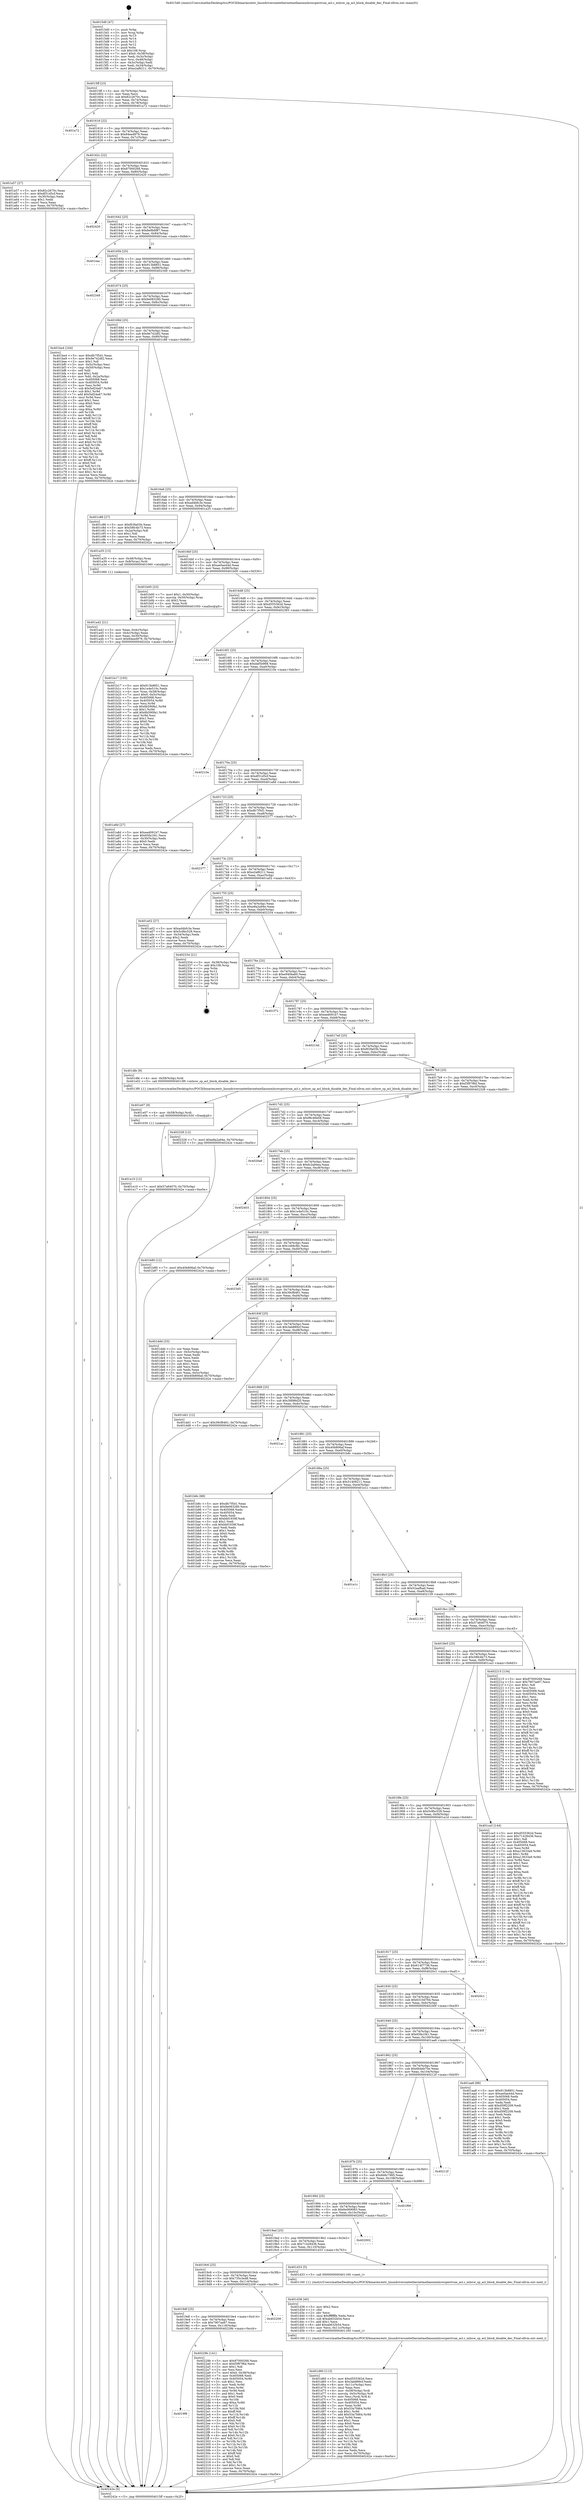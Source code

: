 digraph "0x4015d0" {
  label = "0x4015d0 (/mnt/c/Users/mathe/Desktop/tcc/POCII/binaries/extr_linuxdriversnetethernetmellanoxmlxswspectrum_acl.c_mlxsw_sp_acl_block_disable_dec_Final-ollvm.out::main(0))"
  labelloc = "t"
  node[shape=record]

  Entry [label="",width=0.3,height=0.3,shape=circle,fillcolor=black,style=filled]
  "0x4015ff" [label="{
     0x4015ff [23]\l
     | [instrs]\l
     &nbsp;&nbsp;0x4015ff \<+3\>: mov -0x70(%rbp),%eax\l
     &nbsp;&nbsp;0x401602 \<+2\>: mov %eax,%ecx\l
     &nbsp;&nbsp;0x401604 \<+6\>: sub $0x82c2670c,%ecx\l
     &nbsp;&nbsp;0x40160a \<+3\>: mov %eax,-0x74(%rbp)\l
     &nbsp;&nbsp;0x40160d \<+3\>: mov %ecx,-0x78(%rbp)\l
     &nbsp;&nbsp;0x401610 \<+6\>: je 0000000000401a72 \<main+0x4a2\>\l
  }"]
  "0x401a72" [label="{
     0x401a72\l
  }", style=dashed]
  "0x401616" [label="{
     0x401616 [22]\l
     | [instrs]\l
     &nbsp;&nbsp;0x401616 \<+5\>: jmp 000000000040161b \<main+0x4b\>\l
     &nbsp;&nbsp;0x40161b \<+3\>: mov -0x74(%rbp),%eax\l
     &nbsp;&nbsp;0x40161e \<+5\>: sub $0x84eed979,%eax\l
     &nbsp;&nbsp;0x401623 \<+3\>: mov %eax,-0x7c(%rbp)\l
     &nbsp;&nbsp;0x401626 \<+6\>: je 0000000000401a57 \<main+0x487\>\l
  }"]
  Exit [label="",width=0.3,height=0.3,shape=circle,fillcolor=black,style=filled,peripheries=2]
  "0x401a57" [label="{
     0x401a57 [27]\l
     | [instrs]\l
     &nbsp;&nbsp;0x401a57 \<+5\>: mov $0x82c2670c,%eax\l
     &nbsp;&nbsp;0x401a5c \<+5\>: mov $0xdf31d5cf,%ecx\l
     &nbsp;&nbsp;0x401a61 \<+3\>: mov -0x30(%rbp),%edx\l
     &nbsp;&nbsp;0x401a64 \<+3\>: cmp $0x1,%edx\l
     &nbsp;&nbsp;0x401a67 \<+3\>: cmovl %ecx,%eax\l
     &nbsp;&nbsp;0x401a6a \<+3\>: mov %eax,-0x70(%rbp)\l
     &nbsp;&nbsp;0x401a6d \<+5\>: jmp 000000000040242e \<main+0xe5e\>\l
  }"]
  "0x40162c" [label="{
     0x40162c [22]\l
     | [instrs]\l
     &nbsp;&nbsp;0x40162c \<+5\>: jmp 0000000000401631 \<main+0x61\>\l
     &nbsp;&nbsp;0x401631 \<+3\>: mov -0x74(%rbp),%eax\l
     &nbsp;&nbsp;0x401634 \<+5\>: sub $0x87000268,%eax\l
     &nbsp;&nbsp;0x401639 \<+3\>: mov %eax,-0x80(%rbp)\l
     &nbsp;&nbsp;0x40163c \<+6\>: je 0000000000402420 \<main+0xe50\>\l
  }"]
  "0x4019f8" [label="{
     0x4019f8\l
  }", style=dashed]
  "0x402420" [label="{
     0x402420\l
  }", style=dashed]
  "0x401642" [label="{
     0x401642 [25]\l
     | [instrs]\l
     &nbsp;&nbsp;0x401642 \<+5\>: jmp 0000000000401647 \<main+0x77\>\l
     &nbsp;&nbsp;0x401647 \<+3\>: mov -0x74(%rbp),%eax\l
     &nbsp;&nbsp;0x40164a \<+5\>: sub $0x8e9b6f87,%eax\l
     &nbsp;&nbsp;0x40164f \<+6\>: mov %eax,-0x84(%rbp)\l
     &nbsp;&nbsp;0x401655 \<+6\>: je 0000000000401eac \<main+0x8dc\>\l
  }"]
  "0x40229b" [label="{
     0x40229b [141]\l
     | [instrs]\l
     &nbsp;&nbsp;0x40229b \<+5\>: mov $0x87000268,%eax\l
     &nbsp;&nbsp;0x4022a0 \<+5\>: mov $0xf3f97f6d,%ecx\l
     &nbsp;&nbsp;0x4022a5 \<+2\>: mov $0x1,%dl\l
     &nbsp;&nbsp;0x4022a7 \<+2\>: xor %esi,%esi\l
     &nbsp;&nbsp;0x4022a9 \<+7\>: movl $0x0,-0x38(%rbp)\l
     &nbsp;&nbsp;0x4022b0 \<+7\>: mov 0x405068,%edi\l
     &nbsp;&nbsp;0x4022b7 \<+8\>: mov 0x405054,%r8d\l
     &nbsp;&nbsp;0x4022bf \<+3\>: sub $0x1,%esi\l
     &nbsp;&nbsp;0x4022c2 \<+3\>: mov %edi,%r9d\l
     &nbsp;&nbsp;0x4022c5 \<+3\>: add %esi,%r9d\l
     &nbsp;&nbsp;0x4022c8 \<+4\>: imul %r9d,%edi\l
     &nbsp;&nbsp;0x4022cc \<+3\>: and $0x1,%edi\l
     &nbsp;&nbsp;0x4022cf \<+3\>: cmp $0x0,%edi\l
     &nbsp;&nbsp;0x4022d2 \<+4\>: sete %r10b\l
     &nbsp;&nbsp;0x4022d6 \<+4\>: cmp $0xa,%r8d\l
     &nbsp;&nbsp;0x4022da \<+4\>: setl %r11b\l
     &nbsp;&nbsp;0x4022de \<+3\>: mov %r10b,%bl\l
     &nbsp;&nbsp;0x4022e1 \<+3\>: xor $0xff,%bl\l
     &nbsp;&nbsp;0x4022e4 \<+3\>: mov %r11b,%r14b\l
     &nbsp;&nbsp;0x4022e7 \<+4\>: xor $0xff,%r14b\l
     &nbsp;&nbsp;0x4022eb \<+3\>: xor $0x0,%dl\l
     &nbsp;&nbsp;0x4022ee \<+3\>: mov %bl,%r15b\l
     &nbsp;&nbsp;0x4022f1 \<+4\>: and $0x0,%r15b\l
     &nbsp;&nbsp;0x4022f5 \<+3\>: and %dl,%r10b\l
     &nbsp;&nbsp;0x4022f8 \<+3\>: mov %r14b,%r12b\l
     &nbsp;&nbsp;0x4022fb \<+4\>: and $0x0,%r12b\l
     &nbsp;&nbsp;0x4022ff \<+3\>: and %dl,%r11b\l
     &nbsp;&nbsp;0x402302 \<+3\>: or %r10b,%r15b\l
     &nbsp;&nbsp;0x402305 \<+3\>: or %r11b,%r12b\l
     &nbsp;&nbsp;0x402308 \<+3\>: xor %r12b,%r15b\l
     &nbsp;&nbsp;0x40230b \<+3\>: or %r14b,%bl\l
     &nbsp;&nbsp;0x40230e \<+3\>: xor $0xff,%bl\l
     &nbsp;&nbsp;0x402311 \<+3\>: or $0x0,%dl\l
     &nbsp;&nbsp;0x402314 \<+2\>: and %dl,%bl\l
     &nbsp;&nbsp;0x402316 \<+3\>: or %bl,%r15b\l
     &nbsp;&nbsp;0x402319 \<+4\>: test $0x1,%r15b\l
     &nbsp;&nbsp;0x40231d \<+3\>: cmovne %ecx,%eax\l
     &nbsp;&nbsp;0x402320 \<+3\>: mov %eax,-0x70(%rbp)\l
     &nbsp;&nbsp;0x402323 \<+5\>: jmp 000000000040242e \<main+0xe5e\>\l
  }"]
  "0x401eac" [label="{
     0x401eac\l
  }", style=dashed]
  "0x40165b" [label="{
     0x40165b [25]\l
     | [instrs]\l
     &nbsp;&nbsp;0x40165b \<+5\>: jmp 0000000000401660 \<main+0x90\>\l
     &nbsp;&nbsp;0x401660 \<+3\>: mov -0x74(%rbp),%eax\l
     &nbsp;&nbsp;0x401663 \<+5\>: sub $0x913b8851,%eax\l
     &nbsp;&nbsp;0x401668 \<+6\>: mov %eax,-0x88(%rbp)\l
     &nbsp;&nbsp;0x40166e \<+6\>: je 0000000000402349 \<main+0xd79\>\l
  }"]
  "0x4019df" [label="{
     0x4019df [25]\l
     | [instrs]\l
     &nbsp;&nbsp;0x4019df \<+5\>: jmp 00000000004019e4 \<main+0x414\>\l
     &nbsp;&nbsp;0x4019e4 \<+3\>: mov -0x74(%rbp),%eax\l
     &nbsp;&nbsp;0x4019e7 \<+5\>: sub $0x7907ae67,%eax\l
     &nbsp;&nbsp;0x4019ec \<+6\>: mov %eax,-0x118(%rbp)\l
     &nbsp;&nbsp;0x4019f2 \<+6\>: je 000000000040229b \<main+0xccb\>\l
  }"]
  "0x402349" [label="{
     0x402349\l
  }", style=dashed]
  "0x401674" [label="{
     0x401674 [25]\l
     | [instrs]\l
     &nbsp;&nbsp;0x401674 \<+5\>: jmp 0000000000401679 \<main+0xa9\>\l
     &nbsp;&nbsp;0x401679 \<+3\>: mov -0x74(%rbp),%eax\l
     &nbsp;&nbsp;0x40167c \<+5\>: sub $0x9e083280,%eax\l
     &nbsp;&nbsp;0x401681 \<+6\>: mov %eax,-0x8c(%rbp)\l
     &nbsp;&nbsp;0x401687 \<+6\>: je 0000000000401be4 \<main+0x614\>\l
  }"]
  "0x402209" [label="{
     0x402209\l
  }", style=dashed]
  "0x401be4" [label="{
     0x401be4 [164]\l
     | [instrs]\l
     &nbsp;&nbsp;0x401be4 \<+5\>: mov $0xdfc7f5d1,%eax\l
     &nbsp;&nbsp;0x401be9 \<+5\>: mov $0x9e742df2,%ecx\l
     &nbsp;&nbsp;0x401bee \<+2\>: mov $0x1,%dl\l
     &nbsp;&nbsp;0x401bf0 \<+3\>: mov -0x5c(%rbp),%esi\l
     &nbsp;&nbsp;0x401bf3 \<+3\>: cmp -0x50(%rbp),%esi\l
     &nbsp;&nbsp;0x401bf6 \<+4\>: setl %dil\l
     &nbsp;&nbsp;0x401bfa \<+4\>: and $0x1,%dil\l
     &nbsp;&nbsp;0x401bfe \<+4\>: mov %dil,-0x2a(%rbp)\l
     &nbsp;&nbsp;0x401c02 \<+7\>: mov 0x405068,%esi\l
     &nbsp;&nbsp;0x401c09 \<+8\>: mov 0x405054,%r8d\l
     &nbsp;&nbsp;0x401c11 \<+3\>: mov %esi,%r9d\l
     &nbsp;&nbsp;0x401c14 \<+7\>: sub $0x5ef24a67,%r9d\l
     &nbsp;&nbsp;0x401c1b \<+4\>: sub $0x1,%r9d\l
     &nbsp;&nbsp;0x401c1f \<+7\>: add $0x5ef24a67,%r9d\l
     &nbsp;&nbsp;0x401c26 \<+4\>: imul %r9d,%esi\l
     &nbsp;&nbsp;0x401c2a \<+3\>: and $0x1,%esi\l
     &nbsp;&nbsp;0x401c2d \<+3\>: cmp $0x0,%esi\l
     &nbsp;&nbsp;0x401c30 \<+4\>: sete %dil\l
     &nbsp;&nbsp;0x401c34 \<+4\>: cmp $0xa,%r8d\l
     &nbsp;&nbsp;0x401c38 \<+4\>: setl %r10b\l
     &nbsp;&nbsp;0x401c3c \<+3\>: mov %dil,%r11b\l
     &nbsp;&nbsp;0x401c3f \<+4\>: xor $0xff,%r11b\l
     &nbsp;&nbsp;0x401c43 \<+3\>: mov %r10b,%bl\l
     &nbsp;&nbsp;0x401c46 \<+3\>: xor $0xff,%bl\l
     &nbsp;&nbsp;0x401c49 \<+3\>: xor $0x0,%dl\l
     &nbsp;&nbsp;0x401c4c \<+3\>: mov %r11b,%r14b\l
     &nbsp;&nbsp;0x401c4f \<+4\>: and $0x0,%r14b\l
     &nbsp;&nbsp;0x401c53 \<+3\>: and %dl,%dil\l
     &nbsp;&nbsp;0x401c56 \<+3\>: mov %bl,%r15b\l
     &nbsp;&nbsp;0x401c59 \<+4\>: and $0x0,%r15b\l
     &nbsp;&nbsp;0x401c5d \<+3\>: and %dl,%r10b\l
     &nbsp;&nbsp;0x401c60 \<+3\>: or %dil,%r14b\l
     &nbsp;&nbsp;0x401c63 \<+3\>: or %r10b,%r15b\l
     &nbsp;&nbsp;0x401c66 \<+3\>: xor %r15b,%r14b\l
     &nbsp;&nbsp;0x401c69 \<+3\>: or %bl,%r11b\l
     &nbsp;&nbsp;0x401c6c \<+4\>: xor $0xff,%r11b\l
     &nbsp;&nbsp;0x401c70 \<+3\>: or $0x0,%dl\l
     &nbsp;&nbsp;0x401c73 \<+3\>: and %dl,%r11b\l
     &nbsp;&nbsp;0x401c76 \<+3\>: or %r11b,%r14b\l
     &nbsp;&nbsp;0x401c79 \<+4\>: test $0x1,%r14b\l
     &nbsp;&nbsp;0x401c7d \<+3\>: cmovne %ecx,%eax\l
     &nbsp;&nbsp;0x401c80 \<+3\>: mov %eax,-0x70(%rbp)\l
     &nbsp;&nbsp;0x401c83 \<+5\>: jmp 000000000040242e \<main+0xe5e\>\l
  }"]
  "0x40168d" [label="{
     0x40168d [25]\l
     | [instrs]\l
     &nbsp;&nbsp;0x40168d \<+5\>: jmp 0000000000401692 \<main+0xc2\>\l
     &nbsp;&nbsp;0x401692 \<+3\>: mov -0x74(%rbp),%eax\l
     &nbsp;&nbsp;0x401695 \<+5\>: sub $0x9e742df2,%eax\l
     &nbsp;&nbsp;0x40169a \<+6\>: mov %eax,-0x90(%rbp)\l
     &nbsp;&nbsp;0x4016a0 \<+6\>: je 0000000000401c88 \<main+0x6b8\>\l
  }"]
  "0x401e10" [label="{
     0x401e10 [12]\l
     | [instrs]\l
     &nbsp;&nbsp;0x401e10 \<+7\>: movl $0x57a64070,-0x70(%rbp)\l
     &nbsp;&nbsp;0x401e17 \<+5\>: jmp 000000000040242e \<main+0xe5e\>\l
  }"]
  "0x401c88" [label="{
     0x401c88 [27]\l
     | [instrs]\l
     &nbsp;&nbsp;0x401c88 \<+5\>: mov $0xf03fa03b,%eax\l
     &nbsp;&nbsp;0x401c8d \<+5\>: mov $0x58fc4b73,%ecx\l
     &nbsp;&nbsp;0x401c92 \<+3\>: mov -0x2a(%rbp),%dl\l
     &nbsp;&nbsp;0x401c95 \<+3\>: test $0x1,%dl\l
     &nbsp;&nbsp;0x401c98 \<+3\>: cmovne %ecx,%eax\l
     &nbsp;&nbsp;0x401c9b \<+3\>: mov %eax,-0x70(%rbp)\l
     &nbsp;&nbsp;0x401c9e \<+5\>: jmp 000000000040242e \<main+0xe5e\>\l
  }"]
  "0x4016a6" [label="{
     0x4016a6 [25]\l
     | [instrs]\l
     &nbsp;&nbsp;0x4016a6 \<+5\>: jmp 00000000004016ab \<main+0xdb\>\l
     &nbsp;&nbsp;0x4016ab \<+3\>: mov -0x74(%rbp),%eax\l
     &nbsp;&nbsp;0x4016ae \<+5\>: sub $0xad4bfc3e,%eax\l
     &nbsp;&nbsp;0x4016b3 \<+6\>: mov %eax,-0x94(%rbp)\l
     &nbsp;&nbsp;0x4016b9 \<+6\>: je 0000000000401a35 \<main+0x465\>\l
  }"]
  "0x401e07" [label="{
     0x401e07 [9]\l
     | [instrs]\l
     &nbsp;&nbsp;0x401e07 \<+4\>: mov -0x58(%rbp),%rdi\l
     &nbsp;&nbsp;0x401e0b \<+5\>: call 0000000000401030 \<free@plt\>\l
     | [calls]\l
     &nbsp;&nbsp;0x401030 \{1\} (unknown)\l
  }"]
  "0x401a35" [label="{
     0x401a35 [13]\l
     | [instrs]\l
     &nbsp;&nbsp;0x401a35 \<+4\>: mov -0x48(%rbp),%rax\l
     &nbsp;&nbsp;0x401a39 \<+4\>: mov 0x8(%rax),%rdi\l
     &nbsp;&nbsp;0x401a3d \<+5\>: call 0000000000401060 \<atoi@plt\>\l
     | [calls]\l
     &nbsp;&nbsp;0x401060 \{1\} (unknown)\l
  }"]
  "0x4016bf" [label="{
     0x4016bf [25]\l
     | [instrs]\l
     &nbsp;&nbsp;0x4016bf \<+5\>: jmp 00000000004016c4 \<main+0xf4\>\l
     &nbsp;&nbsp;0x4016c4 \<+3\>: mov -0x74(%rbp),%eax\l
     &nbsp;&nbsp;0x4016c7 \<+5\>: sub $0xae0ae44d,%eax\l
     &nbsp;&nbsp;0x4016cc \<+6\>: mov %eax,-0x98(%rbp)\l
     &nbsp;&nbsp;0x4016d2 \<+6\>: je 0000000000401b00 \<main+0x530\>\l
  }"]
  "0x401d60" [label="{
     0x401d60 [113]\l
     | [instrs]\l
     &nbsp;&nbsp;0x401d60 \<+5\>: mov $0xd555362d,%ecx\l
     &nbsp;&nbsp;0x401d65 \<+5\>: mov $0x3ab889cf,%edx\l
     &nbsp;&nbsp;0x401d6a \<+6\>: mov -0x11c(%rbp),%esi\l
     &nbsp;&nbsp;0x401d70 \<+3\>: imul %eax,%esi\l
     &nbsp;&nbsp;0x401d73 \<+4\>: mov -0x58(%rbp),%rdi\l
     &nbsp;&nbsp;0x401d77 \<+4\>: movslq -0x5c(%rbp),%r8\l
     &nbsp;&nbsp;0x401d7b \<+4\>: mov %esi,(%rdi,%r8,4)\l
     &nbsp;&nbsp;0x401d7f \<+7\>: mov 0x405068,%eax\l
     &nbsp;&nbsp;0x401d86 \<+7\>: mov 0x405054,%esi\l
     &nbsp;&nbsp;0x401d8d \<+3\>: mov %eax,%r9d\l
     &nbsp;&nbsp;0x401d90 \<+7\>: sub $0x53a7fd64,%r9d\l
     &nbsp;&nbsp;0x401d97 \<+4\>: sub $0x1,%r9d\l
     &nbsp;&nbsp;0x401d9b \<+7\>: add $0x53a7fd64,%r9d\l
     &nbsp;&nbsp;0x401da2 \<+4\>: imul %r9d,%eax\l
     &nbsp;&nbsp;0x401da6 \<+3\>: and $0x1,%eax\l
     &nbsp;&nbsp;0x401da9 \<+3\>: cmp $0x0,%eax\l
     &nbsp;&nbsp;0x401dac \<+4\>: sete %r10b\l
     &nbsp;&nbsp;0x401db0 \<+3\>: cmp $0xa,%esi\l
     &nbsp;&nbsp;0x401db3 \<+4\>: setl %r11b\l
     &nbsp;&nbsp;0x401db7 \<+3\>: mov %r10b,%bl\l
     &nbsp;&nbsp;0x401dba \<+3\>: and %r11b,%bl\l
     &nbsp;&nbsp;0x401dbd \<+3\>: xor %r11b,%r10b\l
     &nbsp;&nbsp;0x401dc0 \<+3\>: or %r10b,%bl\l
     &nbsp;&nbsp;0x401dc3 \<+3\>: test $0x1,%bl\l
     &nbsp;&nbsp;0x401dc6 \<+3\>: cmovne %edx,%ecx\l
     &nbsp;&nbsp;0x401dc9 \<+3\>: mov %ecx,-0x70(%rbp)\l
     &nbsp;&nbsp;0x401dcc \<+5\>: jmp 000000000040242e \<main+0xe5e\>\l
  }"]
  "0x401b00" [label="{
     0x401b00 [23]\l
     | [instrs]\l
     &nbsp;&nbsp;0x401b00 \<+7\>: movl $0x1,-0x50(%rbp)\l
     &nbsp;&nbsp;0x401b07 \<+4\>: movslq -0x50(%rbp),%rax\l
     &nbsp;&nbsp;0x401b0b \<+4\>: shl $0x2,%rax\l
     &nbsp;&nbsp;0x401b0f \<+3\>: mov %rax,%rdi\l
     &nbsp;&nbsp;0x401b12 \<+5\>: call 0000000000401050 \<malloc@plt\>\l
     | [calls]\l
     &nbsp;&nbsp;0x401050 \{1\} (unknown)\l
  }"]
  "0x4016d8" [label="{
     0x4016d8 [25]\l
     | [instrs]\l
     &nbsp;&nbsp;0x4016d8 \<+5\>: jmp 00000000004016dd \<main+0x10d\>\l
     &nbsp;&nbsp;0x4016dd \<+3\>: mov -0x74(%rbp),%eax\l
     &nbsp;&nbsp;0x4016e0 \<+5\>: sub $0xd555362d,%eax\l
     &nbsp;&nbsp;0x4016e5 \<+6\>: mov %eax,-0x9c(%rbp)\l
     &nbsp;&nbsp;0x4016eb \<+6\>: je 0000000000402383 \<main+0xdb3\>\l
  }"]
  "0x401d38" [label="{
     0x401d38 [40]\l
     | [instrs]\l
     &nbsp;&nbsp;0x401d38 \<+5\>: mov $0x2,%ecx\l
     &nbsp;&nbsp;0x401d3d \<+1\>: cltd\l
     &nbsp;&nbsp;0x401d3e \<+2\>: idiv %ecx\l
     &nbsp;&nbsp;0x401d40 \<+6\>: imul $0xfffffffe,%edx,%ecx\l
     &nbsp;&nbsp;0x401d46 \<+6\>: sub $0xab632b54,%ecx\l
     &nbsp;&nbsp;0x401d4c \<+3\>: add $0x1,%ecx\l
     &nbsp;&nbsp;0x401d4f \<+6\>: add $0xab632b54,%ecx\l
     &nbsp;&nbsp;0x401d55 \<+6\>: mov %ecx,-0x11c(%rbp)\l
     &nbsp;&nbsp;0x401d5b \<+5\>: call 0000000000401160 \<next_i\>\l
     | [calls]\l
     &nbsp;&nbsp;0x401160 \{1\} (/mnt/c/Users/mathe/Desktop/tcc/POCII/binaries/extr_linuxdriversnetethernetmellanoxmlxswspectrum_acl.c_mlxsw_sp_acl_block_disable_dec_Final-ollvm.out::next_i)\l
  }"]
  "0x402383" [label="{
     0x402383\l
  }", style=dashed]
  "0x4016f1" [label="{
     0x4016f1 [25]\l
     | [instrs]\l
     &nbsp;&nbsp;0x4016f1 \<+5\>: jmp 00000000004016f6 \<main+0x126\>\l
     &nbsp;&nbsp;0x4016f6 \<+3\>: mov -0x74(%rbp),%eax\l
     &nbsp;&nbsp;0x4016f9 \<+5\>: sub $0xdaf5b968,%eax\l
     &nbsp;&nbsp;0x4016fe \<+6\>: mov %eax,-0xa0(%rbp)\l
     &nbsp;&nbsp;0x401704 \<+6\>: je 000000000040210e \<main+0xb3e\>\l
  }"]
  "0x4019c6" [label="{
     0x4019c6 [25]\l
     | [instrs]\l
     &nbsp;&nbsp;0x4019c6 \<+5\>: jmp 00000000004019cb \<main+0x3fb\>\l
     &nbsp;&nbsp;0x4019cb \<+3\>: mov -0x74(%rbp),%eax\l
     &nbsp;&nbsp;0x4019ce \<+5\>: sub $0x735c3ed8,%eax\l
     &nbsp;&nbsp;0x4019d3 \<+6\>: mov %eax,-0x114(%rbp)\l
     &nbsp;&nbsp;0x4019d9 \<+6\>: je 0000000000402209 \<main+0xc39\>\l
  }"]
  "0x40210e" [label="{
     0x40210e\l
  }", style=dashed]
  "0x40170a" [label="{
     0x40170a [25]\l
     | [instrs]\l
     &nbsp;&nbsp;0x40170a \<+5\>: jmp 000000000040170f \<main+0x13f\>\l
     &nbsp;&nbsp;0x40170f \<+3\>: mov -0x74(%rbp),%eax\l
     &nbsp;&nbsp;0x401712 \<+5\>: sub $0xdf31d5cf,%eax\l
     &nbsp;&nbsp;0x401717 \<+6\>: mov %eax,-0xa4(%rbp)\l
     &nbsp;&nbsp;0x40171d \<+6\>: je 0000000000401a8d \<main+0x4bd\>\l
  }"]
  "0x401d33" [label="{
     0x401d33 [5]\l
     | [instrs]\l
     &nbsp;&nbsp;0x401d33 \<+5\>: call 0000000000401160 \<next_i\>\l
     | [calls]\l
     &nbsp;&nbsp;0x401160 \{1\} (/mnt/c/Users/mathe/Desktop/tcc/POCII/binaries/extr_linuxdriversnetethernetmellanoxmlxswspectrum_acl.c_mlxsw_sp_acl_block_disable_dec_Final-ollvm.out::next_i)\l
  }"]
  "0x401a8d" [label="{
     0x401a8d [27]\l
     | [instrs]\l
     &nbsp;&nbsp;0x401a8d \<+5\>: mov $0xeed091b7,%eax\l
     &nbsp;&nbsp;0x401a92 \<+5\>: mov $0x65fa1f41,%ecx\l
     &nbsp;&nbsp;0x401a97 \<+3\>: mov -0x30(%rbp),%edx\l
     &nbsp;&nbsp;0x401a9a \<+3\>: cmp $0x0,%edx\l
     &nbsp;&nbsp;0x401a9d \<+3\>: cmove %ecx,%eax\l
     &nbsp;&nbsp;0x401aa0 \<+3\>: mov %eax,-0x70(%rbp)\l
     &nbsp;&nbsp;0x401aa3 \<+5\>: jmp 000000000040242e \<main+0xe5e\>\l
  }"]
  "0x401723" [label="{
     0x401723 [25]\l
     | [instrs]\l
     &nbsp;&nbsp;0x401723 \<+5\>: jmp 0000000000401728 \<main+0x158\>\l
     &nbsp;&nbsp;0x401728 \<+3\>: mov -0x74(%rbp),%eax\l
     &nbsp;&nbsp;0x40172b \<+5\>: sub $0xdfc7f5d1,%eax\l
     &nbsp;&nbsp;0x401730 \<+6\>: mov %eax,-0xa8(%rbp)\l
     &nbsp;&nbsp;0x401736 \<+6\>: je 0000000000402377 \<main+0xda7\>\l
  }"]
  "0x4019ad" [label="{
     0x4019ad [25]\l
     | [instrs]\l
     &nbsp;&nbsp;0x4019ad \<+5\>: jmp 00000000004019b2 \<main+0x3e2\>\l
     &nbsp;&nbsp;0x4019b2 \<+3\>: mov -0x74(%rbp),%eax\l
     &nbsp;&nbsp;0x4019b5 \<+5\>: sub $0x71428436,%eax\l
     &nbsp;&nbsp;0x4019ba \<+6\>: mov %eax,-0x110(%rbp)\l
     &nbsp;&nbsp;0x4019c0 \<+6\>: je 0000000000401d33 \<main+0x763\>\l
  }"]
  "0x402377" [label="{
     0x402377\l
  }", style=dashed]
  "0x40173c" [label="{
     0x40173c [25]\l
     | [instrs]\l
     &nbsp;&nbsp;0x40173c \<+5\>: jmp 0000000000401741 \<main+0x171\>\l
     &nbsp;&nbsp;0x401741 \<+3\>: mov -0x74(%rbp),%eax\l
     &nbsp;&nbsp;0x401744 \<+5\>: sub $0xe2af6211,%eax\l
     &nbsp;&nbsp;0x401749 \<+6\>: mov %eax,-0xac(%rbp)\l
     &nbsp;&nbsp;0x40174f \<+6\>: je 0000000000401a02 \<main+0x432\>\l
  }"]
  "0x402002" [label="{
     0x402002\l
  }", style=dashed]
  "0x401a02" [label="{
     0x401a02 [27]\l
     | [instrs]\l
     &nbsp;&nbsp;0x401a02 \<+5\>: mov $0xad4bfc3e,%eax\l
     &nbsp;&nbsp;0x401a07 \<+5\>: mov $0x5c9bc528,%ecx\l
     &nbsp;&nbsp;0x401a0c \<+3\>: mov -0x34(%rbp),%edx\l
     &nbsp;&nbsp;0x401a0f \<+3\>: cmp $0x2,%edx\l
     &nbsp;&nbsp;0x401a12 \<+3\>: cmovne %ecx,%eax\l
     &nbsp;&nbsp;0x401a15 \<+3\>: mov %eax,-0x70(%rbp)\l
     &nbsp;&nbsp;0x401a18 \<+5\>: jmp 000000000040242e \<main+0xe5e\>\l
  }"]
  "0x401755" [label="{
     0x401755 [25]\l
     | [instrs]\l
     &nbsp;&nbsp;0x401755 \<+5\>: jmp 000000000040175a \<main+0x18a\>\l
     &nbsp;&nbsp;0x40175a \<+3\>: mov -0x74(%rbp),%eax\l
     &nbsp;&nbsp;0x40175d \<+5\>: sub $0xe8a2a94e,%eax\l
     &nbsp;&nbsp;0x401762 \<+6\>: mov %eax,-0xb0(%rbp)\l
     &nbsp;&nbsp;0x401768 \<+6\>: je 0000000000402334 \<main+0xd64\>\l
  }"]
  "0x40242e" [label="{
     0x40242e [5]\l
     | [instrs]\l
     &nbsp;&nbsp;0x40242e \<+5\>: jmp 00000000004015ff \<main+0x2f\>\l
  }"]
  "0x4015d0" [label="{
     0x4015d0 [47]\l
     | [instrs]\l
     &nbsp;&nbsp;0x4015d0 \<+1\>: push %rbp\l
     &nbsp;&nbsp;0x4015d1 \<+3\>: mov %rsp,%rbp\l
     &nbsp;&nbsp;0x4015d4 \<+2\>: push %r15\l
     &nbsp;&nbsp;0x4015d6 \<+2\>: push %r14\l
     &nbsp;&nbsp;0x4015d8 \<+2\>: push %r13\l
     &nbsp;&nbsp;0x4015da \<+2\>: push %r12\l
     &nbsp;&nbsp;0x4015dc \<+1\>: push %rbx\l
     &nbsp;&nbsp;0x4015dd \<+7\>: sub $0x108,%rsp\l
     &nbsp;&nbsp;0x4015e4 \<+7\>: movl $0x0,-0x38(%rbp)\l
     &nbsp;&nbsp;0x4015eb \<+3\>: mov %edi,-0x3c(%rbp)\l
     &nbsp;&nbsp;0x4015ee \<+4\>: mov %rsi,-0x48(%rbp)\l
     &nbsp;&nbsp;0x4015f2 \<+3\>: mov -0x3c(%rbp),%edi\l
     &nbsp;&nbsp;0x4015f5 \<+3\>: mov %edi,-0x34(%rbp)\l
     &nbsp;&nbsp;0x4015f8 \<+7\>: movl $0xe2af6211,-0x70(%rbp)\l
  }"]
  "0x401a42" [label="{
     0x401a42 [21]\l
     | [instrs]\l
     &nbsp;&nbsp;0x401a42 \<+3\>: mov %eax,-0x4c(%rbp)\l
     &nbsp;&nbsp;0x401a45 \<+3\>: mov -0x4c(%rbp),%eax\l
     &nbsp;&nbsp;0x401a48 \<+3\>: mov %eax,-0x30(%rbp)\l
     &nbsp;&nbsp;0x401a4b \<+7\>: movl $0x84eed979,-0x70(%rbp)\l
     &nbsp;&nbsp;0x401a52 \<+5\>: jmp 000000000040242e \<main+0xe5e\>\l
  }"]
  "0x401994" [label="{
     0x401994 [25]\l
     | [instrs]\l
     &nbsp;&nbsp;0x401994 \<+5\>: jmp 0000000000401999 \<main+0x3c9\>\l
     &nbsp;&nbsp;0x401999 \<+3\>: mov -0x74(%rbp),%eax\l
     &nbsp;&nbsp;0x40199c \<+5\>: sub $0x6e069083,%eax\l
     &nbsp;&nbsp;0x4019a1 \<+6\>: mov %eax,-0x10c(%rbp)\l
     &nbsp;&nbsp;0x4019a7 \<+6\>: je 0000000000402002 \<main+0xa32\>\l
  }"]
  "0x402334" [label="{
     0x402334 [21]\l
     | [instrs]\l
     &nbsp;&nbsp;0x402334 \<+3\>: mov -0x38(%rbp),%eax\l
     &nbsp;&nbsp;0x402337 \<+7\>: add $0x108,%rsp\l
     &nbsp;&nbsp;0x40233e \<+1\>: pop %rbx\l
     &nbsp;&nbsp;0x40233f \<+2\>: pop %r12\l
     &nbsp;&nbsp;0x402341 \<+2\>: pop %r13\l
     &nbsp;&nbsp;0x402343 \<+2\>: pop %r14\l
     &nbsp;&nbsp;0x402345 \<+2\>: pop %r15\l
     &nbsp;&nbsp;0x402347 \<+1\>: pop %rbp\l
     &nbsp;&nbsp;0x402348 \<+1\>: ret\l
  }"]
  "0x40176e" [label="{
     0x40176e [25]\l
     | [instrs]\l
     &nbsp;&nbsp;0x40176e \<+5\>: jmp 0000000000401773 \<main+0x1a3\>\l
     &nbsp;&nbsp;0x401773 \<+3\>: mov -0x74(%rbp),%eax\l
     &nbsp;&nbsp;0x401776 \<+5\>: sub $0xe940ba60,%eax\l
     &nbsp;&nbsp;0x40177b \<+6\>: mov %eax,-0xb4(%rbp)\l
     &nbsp;&nbsp;0x401781 \<+6\>: je 0000000000401f72 \<main+0x9a2\>\l
  }"]
  "0x401f66" [label="{
     0x401f66\l
  }", style=dashed]
  "0x401f72" [label="{
     0x401f72\l
  }", style=dashed]
  "0x401787" [label="{
     0x401787 [25]\l
     | [instrs]\l
     &nbsp;&nbsp;0x401787 \<+5\>: jmp 000000000040178c \<main+0x1bc\>\l
     &nbsp;&nbsp;0x40178c \<+3\>: mov -0x74(%rbp),%eax\l
     &nbsp;&nbsp;0x40178f \<+5\>: sub $0xeed091b7,%eax\l
     &nbsp;&nbsp;0x401794 \<+6\>: mov %eax,-0xb8(%rbp)\l
     &nbsp;&nbsp;0x40179a \<+6\>: je 000000000040214d \<main+0xb7d\>\l
  }"]
  "0x40197b" [label="{
     0x40197b [25]\l
     | [instrs]\l
     &nbsp;&nbsp;0x40197b \<+5\>: jmp 0000000000401980 \<main+0x3b0\>\l
     &nbsp;&nbsp;0x401980 \<+3\>: mov -0x74(%rbp),%eax\l
     &nbsp;&nbsp;0x401983 \<+5\>: sub $0x6b8c7985,%eax\l
     &nbsp;&nbsp;0x401988 \<+6\>: mov %eax,-0x108(%rbp)\l
     &nbsp;&nbsp;0x40198e \<+6\>: je 0000000000401f66 \<main+0x996\>\l
  }"]
  "0x40214d" [label="{
     0x40214d\l
  }", style=dashed]
  "0x4017a0" [label="{
     0x4017a0 [25]\l
     | [instrs]\l
     &nbsp;&nbsp;0x4017a0 \<+5\>: jmp 00000000004017a5 \<main+0x1d5\>\l
     &nbsp;&nbsp;0x4017a5 \<+3\>: mov -0x74(%rbp),%eax\l
     &nbsp;&nbsp;0x4017a8 \<+5\>: sub $0xf03fa03b,%eax\l
     &nbsp;&nbsp;0x4017ad \<+6\>: mov %eax,-0xbc(%rbp)\l
     &nbsp;&nbsp;0x4017b3 \<+6\>: je 0000000000401dfe \<main+0x82e\>\l
  }"]
  "0x40212f" [label="{
     0x40212f\l
  }", style=dashed]
  "0x401dfe" [label="{
     0x401dfe [9]\l
     | [instrs]\l
     &nbsp;&nbsp;0x401dfe \<+4\>: mov -0x58(%rbp),%rdi\l
     &nbsp;&nbsp;0x401e02 \<+5\>: call 00000000004013f0 \<mlxsw_sp_acl_block_disable_dec\>\l
     | [calls]\l
     &nbsp;&nbsp;0x4013f0 \{1\} (/mnt/c/Users/mathe/Desktop/tcc/POCII/binaries/extr_linuxdriversnetethernetmellanoxmlxswspectrum_acl.c_mlxsw_sp_acl_block_disable_dec_Final-ollvm.out::mlxsw_sp_acl_block_disable_dec)\l
  }"]
  "0x4017b9" [label="{
     0x4017b9 [25]\l
     | [instrs]\l
     &nbsp;&nbsp;0x4017b9 \<+5\>: jmp 00000000004017be \<main+0x1ee\>\l
     &nbsp;&nbsp;0x4017be \<+3\>: mov -0x74(%rbp),%eax\l
     &nbsp;&nbsp;0x4017c1 \<+5\>: sub $0xf3f97f6d,%eax\l
     &nbsp;&nbsp;0x4017c6 \<+6\>: mov %eax,-0xc0(%rbp)\l
     &nbsp;&nbsp;0x4017cc \<+6\>: je 0000000000402328 \<main+0xd58\>\l
  }"]
  "0x401b17" [label="{
     0x401b17 [105]\l
     | [instrs]\l
     &nbsp;&nbsp;0x401b17 \<+5\>: mov $0x913b8851,%ecx\l
     &nbsp;&nbsp;0x401b1c \<+5\>: mov $0x1e4e510c,%edx\l
     &nbsp;&nbsp;0x401b21 \<+4\>: mov %rax,-0x58(%rbp)\l
     &nbsp;&nbsp;0x401b25 \<+7\>: movl $0x0,-0x5c(%rbp)\l
     &nbsp;&nbsp;0x401b2c \<+7\>: mov 0x405068,%esi\l
     &nbsp;&nbsp;0x401b33 \<+8\>: mov 0x405054,%r8d\l
     &nbsp;&nbsp;0x401b3b \<+3\>: mov %esi,%r9d\l
     &nbsp;&nbsp;0x401b3e \<+7\>: sub $0x6b590fa1,%r9d\l
     &nbsp;&nbsp;0x401b45 \<+4\>: sub $0x1,%r9d\l
     &nbsp;&nbsp;0x401b49 \<+7\>: add $0x6b590fa1,%r9d\l
     &nbsp;&nbsp;0x401b50 \<+4\>: imul %r9d,%esi\l
     &nbsp;&nbsp;0x401b54 \<+3\>: and $0x1,%esi\l
     &nbsp;&nbsp;0x401b57 \<+3\>: cmp $0x0,%esi\l
     &nbsp;&nbsp;0x401b5a \<+4\>: sete %r10b\l
     &nbsp;&nbsp;0x401b5e \<+4\>: cmp $0xa,%r8d\l
     &nbsp;&nbsp;0x401b62 \<+4\>: setl %r11b\l
     &nbsp;&nbsp;0x401b66 \<+3\>: mov %r10b,%bl\l
     &nbsp;&nbsp;0x401b69 \<+3\>: and %r11b,%bl\l
     &nbsp;&nbsp;0x401b6c \<+3\>: xor %r11b,%r10b\l
     &nbsp;&nbsp;0x401b6f \<+3\>: or %r10b,%bl\l
     &nbsp;&nbsp;0x401b72 \<+3\>: test $0x1,%bl\l
     &nbsp;&nbsp;0x401b75 \<+3\>: cmovne %edx,%ecx\l
     &nbsp;&nbsp;0x401b78 \<+3\>: mov %ecx,-0x70(%rbp)\l
     &nbsp;&nbsp;0x401b7b \<+5\>: jmp 000000000040242e \<main+0xe5e\>\l
  }"]
  "0x402328" [label="{
     0x402328 [12]\l
     | [instrs]\l
     &nbsp;&nbsp;0x402328 \<+7\>: movl $0xe8a2a94e,-0x70(%rbp)\l
     &nbsp;&nbsp;0x40232f \<+5\>: jmp 000000000040242e \<main+0xe5e\>\l
  }"]
  "0x4017d2" [label="{
     0x4017d2 [25]\l
     | [instrs]\l
     &nbsp;&nbsp;0x4017d2 \<+5\>: jmp 00000000004017d7 \<main+0x207\>\l
     &nbsp;&nbsp;0x4017d7 \<+3\>: mov -0x74(%rbp),%eax\l
     &nbsp;&nbsp;0x4017da \<+5\>: sub $0xf8c46b08,%eax\l
     &nbsp;&nbsp;0x4017df \<+6\>: mov %eax,-0xc4(%rbp)\l
     &nbsp;&nbsp;0x4017e5 \<+6\>: je 00000000004020a6 \<main+0xad6\>\l
  }"]
  "0x401962" [label="{
     0x401962 [25]\l
     | [instrs]\l
     &nbsp;&nbsp;0x401962 \<+5\>: jmp 0000000000401967 \<main+0x397\>\l
     &nbsp;&nbsp;0x401967 \<+3\>: mov -0x74(%rbp),%eax\l
     &nbsp;&nbsp;0x40196a \<+5\>: sub $0x6b4eb70e,%eax\l
     &nbsp;&nbsp;0x40196f \<+6\>: mov %eax,-0x104(%rbp)\l
     &nbsp;&nbsp;0x401975 \<+6\>: je 000000000040212f \<main+0xb5f\>\l
  }"]
  "0x4020a6" [label="{
     0x4020a6\l
  }", style=dashed]
  "0x4017eb" [label="{
     0x4017eb [25]\l
     | [instrs]\l
     &nbsp;&nbsp;0x4017eb \<+5\>: jmp 00000000004017f0 \<main+0x220\>\l
     &nbsp;&nbsp;0x4017f0 \<+3\>: mov -0x74(%rbp),%eax\l
     &nbsp;&nbsp;0x4017f3 \<+5\>: sub $0xfc2a94ea,%eax\l
     &nbsp;&nbsp;0x4017f8 \<+6\>: mov %eax,-0xc8(%rbp)\l
     &nbsp;&nbsp;0x4017fe \<+6\>: je 0000000000402403 \<main+0xe33\>\l
  }"]
  "0x401aa8" [label="{
     0x401aa8 [88]\l
     | [instrs]\l
     &nbsp;&nbsp;0x401aa8 \<+5\>: mov $0x913b8851,%eax\l
     &nbsp;&nbsp;0x401aad \<+5\>: mov $0xae0ae44d,%ecx\l
     &nbsp;&nbsp;0x401ab2 \<+7\>: mov 0x405068,%edx\l
     &nbsp;&nbsp;0x401ab9 \<+7\>: mov 0x405054,%esi\l
     &nbsp;&nbsp;0x401ac0 \<+2\>: mov %edx,%edi\l
     &nbsp;&nbsp;0x401ac2 \<+6\>: add $0xd59f2209,%edi\l
     &nbsp;&nbsp;0x401ac8 \<+3\>: sub $0x1,%edi\l
     &nbsp;&nbsp;0x401acb \<+6\>: sub $0xd59f2209,%edi\l
     &nbsp;&nbsp;0x401ad1 \<+3\>: imul %edi,%edx\l
     &nbsp;&nbsp;0x401ad4 \<+3\>: and $0x1,%edx\l
     &nbsp;&nbsp;0x401ad7 \<+3\>: cmp $0x0,%edx\l
     &nbsp;&nbsp;0x401ada \<+4\>: sete %r8b\l
     &nbsp;&nbsp;0x401ade \<+3\>: cmp $0xa,%esi\l
     &nbsp;&nbsp;0x401ae1 \<+4\>: setl %r9b\l
     &nbsp;&nbsp;0x401ae5 \<+3\>: mov %r8b,%r10b\l
     &nbsp;&nbsp;0x401ae8 \<+3\>: and %r9b,%r10b\l
     &nbsp;&nbsp;0x401aeb \<+3\>: xor %r9b,%r8b\l
     &nbsp;&nbsp;0x401aee \<+3\>: or %r8b,%r10b\l
     &nbsp;&nbsp;0x401af1 \<+4\>: test $0x1,%r10b\l
     &nbsp;&nbsp;0x401af5 \<+3\>: cmovne %ecx,%eax\l
     &nbsp;&nbsp;0x401af8 \<+3\>: mov %eax,-0x70(%rbp)\l
     &nbsp;&nbsp;0x401afb \<+5\>: jmp 000000000040242e \<main+0xe5e\>\l
  }"]
  "0x402403" [label="{
     0x402403\l
  }", style=dashed]
  "0x401804" [label="{
     0x401804 [25]\l
     | [instrs]\l
     &nbsp;&nbsp;0x401804 \<+5\>: jmp 0000000000401809 \<main+0x239\>\l
     &nbsp;&nbsp;0x401809 \<+3\>: mov -0x74(%rbp),%eax\l
     &nbsp;&nbsp;0x40180c \<+5\>: sub $0x1e4e510c,%eax\l
     &nbsp;&nbsp;0x401811 \<+6\>: mov %eax,-0xcc(%rbp)\l
     &nbsp;&nbsp;0x401817 \<+6\>: je 0000000000401b80 \<main+0x5b0\>\l
  }"]
  "0x401949" [label="{
     0x401949 [25]\l
     | [instrs]\l
     &nbsp;&nbsp;0x401949 \<+5\>: jmp 000000000040194e \<main+0x37e\>\l
     &nbsp;&nbsp;0x40194e \<+3\>: mov -0x74(%rbp),%eax\l
     &nbsp;&nbsp;0x401951 \<+5\>: sub $0x65fa1f41,%eax\l
     &nbsp;&nbsp;0x401956 \<+6\>: mov %eax,-0x100(%rbp)\l
     &nbsp;&nbsp;0x40195c \<+6\>: je 0000000000401aa8 \<main+0x4d8\>\l
  }"]
  "0x401b80" [label="{
     0x401b80 [12]\l
     | [instrs]\l
     &nbsp;&nbsp;0x401b80 \<+7\>: movl $0x40b806af,-0x70(%rbp)\l
     &nbsp;&nbsp;0x401b87 \<+5\>: jmp 000000000040242e \<main+0xe5e\>\l
  }"]
  "0x40181d" [label="{
     0x40181d [25]\l
     | [instrs]\l
     &nbsp;&nbsp;0x40181d \<+5\>: jmp 0000000000401822 \<main+0x252\>\l
     &nbsp;&nbsp;0x401822 \<+3\>: mov -0x74(%rbp),%eax\l
     &nbsp;&nbsp;0x401825 \<+5\>: sub $0x1eb8cfbc,%eax\l
     &nbsp;&nbsp;0x40182a \<+6\>: mov %eax,-0xd0(%rbp)\l
     &nbsp;&nbsp;0x401830 \<+6\>: je 00000000004023d5 \<main+0xe05\>\l
  }"]
  "0x40240f" [label="{
     0x40240f\l
  }", style=dashed]
  "0x4023d5" [label="{
     0x4023d5\l
  }", style=dashed]
  "0x401836" [label="{
     0x401836 [25]\l
     | [instrs]\l
     &nbsp;&nbsp;0x401836 \<+5\>: jmp 000000000040183b \<main+0x26b\>\l
     &nbsp;&nbsp;0x40183b \<+3\>: mov -0x74(%rbp),%eax\l
     &nbsp;&nbsp;0x40183e \<+5\>: sub $0x39cf6461,%eax\l
     &nbsp;&nbsp;0x401843 \<+6\>: mov %eax,-0xd4(%rbp)\l
     &nbsp;&nbsp;0x401849 \<+6\>: je 0000000000401ddd \<main+0x80d\>\l
  }"]
  "0x401930" [label="{
     0x401930 [25]\l
     | [instrs]\l
     &nbsp;&nbsp;0x401930 \<+5\>: jmp 0000000000401935 \<main+0x365\>\l
     &nbsp;&nbsp;0x401935 \<+3\>: mov -0x74(%rbp),%eax\l
     &nbsp;&nbsp;0x401938 \<+5\>: sub $0x6310d764,%eax\l
     &nbsp;&nbsp;0x40193d \<+6\>: mov %eax,-0xfc(%rbp)\l
     &nbsp;&nbsp;0x401943 \<+6\>: je 000000000040240f \<main+0xe3f\>\l
  }"]
  "0x401ddd" [label="{
     0x401ddd [33]\l
     | [instrs]\l
     &nbsp;&nbsp;0x401ddd \<+2\>: xor %eax,%eax\l
     &nbsp;&nbsp;0x401ddf \<+3\>: mov -0x5c(%rbp),%ecx\l
     &nbsp;&nbsp;0x401de2 \<+2\>: mov %eax,%edx\l
     &nbsp;&nbsp;0x401de4 \<+2\>: sub %ecx,%edx\l
     &nbsp;&nbsp;0x401de6 \<+2\>: mov %eax,%ecx\l
     &nbsp;&nbsp;0x401de8 \<+3\>: sub $0x1,%ecx\l
     &nbsp;&nbsp;0x401deb \<+2\>: add %ecx,%edx\l
     &nbsp;&nbsp;0x401ded \<+2\>: sub %edx,%eax\l
     &nbsp;&nbsp;0x401def \<+3\>: mov %eax,-0x5c(%rbp)\l
     &nbsp;&nbsp;0x401df2 \<+7\>: movl $0x40b806af,-0x70(%rbp)\l
     &nbsp;&nbsp;0x401df9 \<+5\>: jmp 000000000040242e \<main+0xe5e\>\l
  }"]
  "0x40184f" [label="{
     0x40184f [25]\l
     | [instrs]\l
     &nbsp;&nbsp;0x40184f \<+5\>: jmp 0000000000401854 \<main+0x284\>\l
     &nbsp;&nbsp;0x401854 \<+3\>: mov -0x74(%rbp),%eax\l
     &nbsp;&nbsp;0x401857 \<+5\>: sub $0x3ab889cf,%eax\l
     &nbsp;&nbsp;0x40185c \<+6\>: mov %eax,-0xd8(%rbp)\l
     &nbsp;&nbsp;0x401862 \<+6\>: je 0000000000401dd1 \<main+0x801\>\l
  }"]
  "0x4020c1" [label="{
     0x4020c1\l
  }", style=dashed]
  "0x401dd1" [label="{
     0x401dd1 [12]\l
     | [instrs]\l
     &nbsp;&nbsp;0x401dd1 \<+7\>: movl $0x39cf6461,-0x70(%rbp)\l
     &nbsp;&nbsp;0x401dd8 \<+5\>: jmp 000000000040242e \<main+0xe5e\>\l
  }"]
  "0x401868" [label="{
     0x401868 [25]\l
     | [instrs]\l
     &nbsp;&nbsp;0x401868 \<+5\>: jmp 000000000040186d \<main+0x29d\>\l
     &nbsp;&nbsp;0x40186d \<+3\>: mov -0x74(%rbp),%eax\l
     &nbsp;&nbsp;0x401870 \<+5\>: sub $0x3fd98d20,%eax\l
     &nbsp;&nbsp;0x401875 \<+6\>: mov %eax,-0xdc(%rbp)\l
     &nbsp;&nbsp;0x40187b \<+6\>: je 00000000004021ac \<main+0xbdc\>\l
  }"]
  "0x401917" [label="{
     0x401917 [25]\l
     | [instrs]\l
     &nbsp;&nbsp;0x401917 \<+5\>: jmp 000000000040191c \<main+0x34c\>\l
     &nbsp;&nbsp;0x40191c \<+3\>: mov -0x74(%rbp),%eax\l
     &nbsp;&nbsp;0x40191f \<+5\>: sub $0x614f7738,%eax\l
     &nbsp;&nbsp;0x401924 \<+6\>: mov %eax,-0xf8(%rbp)\l
     &nbsp;&nbsp;0x40192a \<+6\>: je 00000000004020c1 \<main+0xaf1\>\l
  }"]
  "0x4021ac" [label="{
     0x4021ac\l
  }", style=dashed]
  "0x401881" [label="{
     0x401881 [25]\l
     | [instrs]\l
     &nbsp;&nbsp;0x401881 \<+5\>: jmp 0000000000401886 \<main+0x2b6\>\l
     &nbsp;&nbsp;0x401886 \<+3\>: mov -0x74(%rbp),%eax\l
     &nbsp;&nbsp;0x401889 \<+5\>: sub $0x40b806af,%eax\l
     &nbsp;&nbsp;0x40188e \<+6\>: mov %eax,-0xe0(%rbp)\l
     &nbsp;&nbsp;0x401894 \<+6\>: je 0000000000401b8c \<main+0x5bc\>\l
  }"]
  "0x401a1d" [label="{
     0x401a1d\l
  }", style=dashed]
  "0x401b8c" [label="{
     0x401b8c [88]\l
     | [instrs]\l
     &nbsp;&nbsp;0x401b8c \<+5\>: mov $0xdfc7f5d1,%eax\l
     &nbsp;&nbsp;0x401b91 \<+5\>: mov $0x9e083280,%ecx\l
     &nbsp;&nbsp;0x401b96 \<+7\>: mov 0x405068,%edx\l
     &nbsp;&nbsp;0x401b9d \<+7\>: mov 0x405054,%esi\l
     &nbsp;&nbsp;0x401ba4 \<+2\>: mov %edx,%edi\l
     &nbsp;&nbsp;0x401ba6 \<+6\>: add $0xbbf1939f,%edi\l
     &nbsp;&nbsp;0x401bac \<+3\>: sub $0x1,%edi\l
     &nbsp;&nbsp;0x401baf \<+6\>: sub $0xbbf1939f,%edi\l
     &nbsp;&nbsp;0x401bb5 \<+3\>: imul %edi,%edx\l
     &nbsp;&nbsp;0x401bb8 \<+3\>: and $0x1,%edx\l
     &nbsp;&nbsp;0x401bbb \<+3\>: cmp $0x0,%edx\l
     &nbsp;&nbsp;0x401bbe \<+4\>: sete %r8b\l
     &nbsp;&nbsp;0x401bc2 \<+3\>: cmp $0xa,%esi\l
     &nbsp;&nbsp;0x401bc5 \<+4\>: setl %r9b\l
     &nbsp;&nbsp;0x401bc9 \<+3\>: mov %r8b,%r10b\l
     &nbsp;&nbsp;0x401bcc \<+3\>: and %r9b,%r10b\l
     &nbsp;&nbsp;0x401bcf \<+3\>: xor %r9b,%r8b\l
     &nbsp;&nbsp;0x401bd2 \<+3\>: or %r8b,%r10b\l
     &nbsp;&nbsp;0x401bd5 \<+4\>: test $0x1,%r10b\l
     &nbsp;&nbsp;0x401bd9 \<+3\>: cmovne %ecx,%eax\l
     &nbsp;&nbsp;0x401bdc \<+3\>: mov %eax,-0x70(%rbp)\l
     &nbsp;&nbsp;0x401bdf \<+5\>: jmp 000000000040242e \<main+0xe5e\>\l
  }"]
  "0x40189a" [label="{
     0x40189a [25]\l
     | [instrs]\l
     &nbsp;&nbsp;0x40189a \<+5\>: jmp 000000000040189f \<main+0x2cf\>\l
     &nbsp;&nbsp;0x40189f \<+3\>: mov -0x74(%rbp),%eax\l
     &nbsp;&nbsp;0x4018a2 \<+5\>: sub $0x51409211,%eax\l
     &nbsp;&nbsp;0x4018a7 \<+6\>: mov %eax,-0xe4(%rbp)\l
     &nbsp;&nbsp;0x4018ad \<+6\>: je 0000000000401e1c \<main+0x84c\>\l
  }"]
  "0x4018fe" [label="{
     0x4018fe [25]\l
     | [instrs]\l
     &nbsp;&nbsp;0x4018fe \<+5\>: jmp 0000000000401903 \<main+0x333\>\l
     &nbsp;&nbsp;0x401903 \<+3\>: mov -0x74(%rbp),%eax\l
     &nbsp;&nbsp;0x401906 \<+5\>: sub $0x5c9bc528,%eax\l
     &nbsp;&nbsp;0x40190b \<+6\>: mov %eax,-0xf4(%rbp)\l
     &nbsp;&nbsp;0x401911 \<+6\>: je 0000000000401a1d \<main+0x44d\>\l
  }"]
  "0x401e1c" [label="{
     0x401e1c\l
  }", style=dashed]
  "0x4018b3" [label="{
     0x4018b3 [25]\l
     | [instrs]\l
     &nbsp;&nbsp;0x4018b3 \<+5\>: jmp 00000000004018b8 \<main+0x2e8\>\l
     &nbsp;&nbsp;0x4018b8 \<+3\>: mov -0x74(%rbp),%eax\l
     &nbsp;&nbsp;0x4018bb \<+5\>: sub $0x52aafbad,%eax\l
     &nbsp;&nbsp;0x4018c0 \<+6\>: mov %eax,-0xe8(%rbp)\l
     &nbsp;&nbsp;0x4018c6 \<+6\>: je 0000000000402159 \<main+0xb89\>\l
  }"]
  "0x401ca3" [label="{
     0x401ca3 [144]\l
     | [instrs]\l
     &nbsp;&nbsp;0x401ca3 \<+5\>: mov $0xd555362d,%eax\l
     &nbsp;&nbsp;0x401ca8 \<+5\>: mov $0x71428436,%ecx\l
     &nbsp;&nbsp;0x401cad \<+2\>: mov $0x1,%dl\l
     &nbsp;&nbsp;0x401caf \<+7\>: mov 0x405068,%esi\l
     &nbsp;&nbsp;0x401cb6 \<+7\>: mov 0x405054,%edi\l
     &nbsp;&nbsp;0x401cbd \<+3\>: mov %esi,%r8d\l
     &nbsp;&nbsp;0x401cc0 \<+7\>: sub $0xa13633a9,%r8d\l
     &nbsp;&nbsp;0x401cc7 \<+4\>: sub $0x1,%r8d\l
     &nbsp;&nbsp;0x401ccb \<+7\>: add $0xa13633a9,%r8d\l
     &nbsp;&nbsp;0x401cd2 \<+4\>: imul %r8d,%esi\l
     &nbsp;&nbsp;0x401cd6 \<+3\>: and $0x1,%esi\l
     &nbsp;&nbsp;0x401cd9 \<+3\>: cmp $0x0,%esi\l
     &nbsp;&nbsp;0x401cdc \<+4\>: sete %r9b\l
     &nbsp;&nbsp;0x401ce0 \<+3\>: cmp $0xa,%edi\l
     &nbsp;&nbsp;0x401ce3 \<+4\>: setl %r10b\l
     &nbsp;&nbsp;0x401ce7 \<+3\>: mov %r9b,%r11b\l
     &nbsp;&nbsp;0x401cea \<+4\>: xor $0xff,%r11b\l
     &nbsp;&nbsp;0x401cee \<+3\>: mov %r10b,%bl\l
     &nbsp;&nbsp;0x401cf1 \<+3\>: xor $0xff,%bl\l
     &nbsp;&nbsp;0x401cf4 \<+3\>: xor $0x1,%dl\l
     &nbsp;&nbsp;0x401cf7 \<+3\>: mov %r11b,%r14b\l
     &nbsp;&nbsp;0x401cfa \<+4\>: and $0xff,%r14b\l
     &nbsp;&nbsp;0x401cfe \<+3\>: and %dl,%r9b\l
     &nbsp;&nbsp;0x401d01 \<+3\>: mov %bl,%r15b\l
     &nbsp;&nbsp;0x401d04 \<+4\>: and $0xff,%r15b\l
     &nbsp;&nbsp;0x401d08 \<+3\>: and %dl,%r10b\l
     &nbsp;&nbsp;0x401d0b \<+3\>: or %r9b,%r14b\l
     &nbsp;&nbsp;0x401d0e \<+3\>: or %r10b,%r15b\l
     &nbsp;&nbsp;0x401d11 \<+3\>: xor %r15b,%r14b\l
     &nbsp;&nbsp;0x401d14 \<+3\>: or %bl,%r11b\l
     &nbsp;&nbsp;0x401d17 \<+4\>: xor $0xff,%r11b\l
     &nbsp;&nbsp;0x401d1b \<+3\>: or $0x1,%dl\l
     &nbsp;&nbsp;0x401d1e \<+3\>: and %dl,%r11b\l
     &nbsp;&nbsp;0x401d21 \<+3\>: or %r11b,%r14b\l
     &nbsp;&nbsp;0x401d24 \<+4\>: test $0x1,%r14b\l
     &nbsp;&nbsp;0x401d28 \<+3\>: cmovne %ecx,%eax\l
     &nbsp;&nbsp;0x401d2b \<+3\>: mov %eax,-0x70(%rbp)\l
     &nbsp;&nbsp;0x401d2e \<+5\>: jmp 000000000040242e \<main+0xe5e\>\l
  }"]
  "0x402159" [label="{
     0x402159\l
  }", style=dashed]
  "0x4018cc" [label="{
     0x4018cc [25]\l
     | [instrs]\l
     &nbsp;&nbsp;0x4018cc \<+5\>: jmp 00000000004018d1 \<main+0x301\>\l
     &nbsp;&nbsp;0x4018d1 \<+3\>: mov -0x74(%rbp),%eax\l
     &nbsp;&nbsp;0x4018d4 \<+5\>: sub $0x57a64070,%eax\l
     &nbsp;&nbsp;0x4018d9 \<+6\>: mov %eax,-0xec(%rbp)\l
     &nbsp;&nbsp;0x4018df \<+6\>: je 0000000000402215 \<main+0xc45\>\l
  }"]
  "0x4018e5" [label="{
     0x4018e5 [25]\l
     | [instrs]\l
     &nbsp;&nbsp;0x4018e5 \<+5\>: jmp 00000000004018ea \<main+0x31a\>\l
     &nbsp;&nbsp;0x4018ea \<+3\>: mov -0x74(%rbp),%eax\l
     &nbsp;&nbsp;0x4018ed \<+5\>: sub $0x58fc4b73,%eax\l
     &nbsp;&nbsp;0x4018f2 \<+6\>: mov %eax,-0xf0(%rbp)\l
     &nbsp;&nbsp;0x4018f8 \<+6\>: je 0000000000401ca3 \<main+0x6d3\>\l
  }"]
  "0x402215" [label="{
     0x402215 [134]\l
     | [instrs]\l
     &nbsp;&nbsp;0x402215 \<+5\>: mov $0x87000268,%eax\l
     &nbsp;&nbsp;0x40221a \<+5\>: mov $0x7907ae67,%ecx\l
     &nbsp;&nbsp;0x40221f \<+2\>: mov $0x1,%dl\l
     &nbsp;&nbsp;0x402221 \<+2\>: xor %esi,%esi\l
     &nbsp;&nbsp;0x402223 \<+7\>: mov 0x405068,%edi\l
     &nbsp;&nbsp;0x40222a \<+8\>: mov 0x405054,%r8d\l
     &nbsp;&nbsp;0x402232 \<+3\>: sub $0x1,%esi\l
     &nbsp;&nbsp;0x402235 \<+3\>: mov %edi,%r9d\l
     &nbsp;&nbsp;0x402238 \<+3\>: add %esi,%r9d\l
     &nbsp;&nbsp;0x40223b \<+4\>: imul %r9d,%edi\l
     &nbsp;&nbsp;0x40223f \<+3\>: and $0x1,%edi\l
     &nbsp;&nbsp;0x402242 \<+3\>: cmp $0x0,%edi\l
     &nbsp;&nbsp;0x402245 \<+4\>: sete %r10b\l
     &nbsp;&nbsp;0x402249 \<+4\>: cmp $0xa,%r8d\l
     &nbsp;&nbsp;0x40224d \<+4\>: setl %r11b\l
     &nbsp;&nbsp;0x402251 \<+3\>: mov %r10b,%bl\l
     &nbsp;&nbsp;0x402254 \<+3\>: xor $0xff,%bl\l
     &nbsp;&nbsp;0x402257 \<+3\>: mov %r11b,%r14b\l
     &nbsp;&nbsp;0x40225a \<+4\>: xor $0xff,%r14b\l
     &nbsp;&nbsp;0x40225e \<+3\>: xor $0x1,%dl\l
     &nbsp;&nbsp;0x402261 \<+3\>: mov %bl,%r15b\l
     &nbsp;&nbsp;0x402264 \<+4\>: and $0xff,%r15b\l
     &nbsp;&nbsp;0x402268 \<+3\>: and %dl,%r10b\l
     &nbsp;&nbsp;0x40226b \<+3\>: mov %r14b,%r12b\l
     &nbsp;&nbsp;0x40226e \<+4\>: and $0xff,%r12b\l
     &nbsp;&nbsp;0x402272 \<+3\>: and %dl,%r11b\l
     &nbsp;&nbsp;0x402275 \<+3\>: or %r10b,%r15b\l
     &nbsp;&nbsp;0x402278 \<+3\>: or %r11b,%r12b\l
     &nbsp;&nbsp;0x40227b \<+3\>: xor %r12b,%r15b\l
     &nbsp;&nbsp;0x40227e \<+3\>: or %r14b,%bl\l
     &nbsp;&nbsp;0x402281 \<+3\>: xor $0xff,%bl\l
     &nbsp;&nbsp;0x402284 \<+3\>: or $0x1,%dl\l
     &nbsp;&nbsp;0x402287 \<+2\>: and %dl,%bl\l
     &nbsp;&nbsp;0x402289 \<+3\>: or %bl,%r15b\l
     &nbsp;&nbsp;0x40228c \<+4\>: test $0x1,%r15b\l
     &nbsp;&nbsp;0x402290 \<+3\>: cmovne %ecx,%eax\l
     &nbsp;&nbsp;0x402293 \<+3\>: mov %eax,-0x70(%rbp)\l
     &nbsp;&nbsp;0x402296 \<+5\>: jmp 000000000040242e \<main+0xe5e\>\l
  }"]
  Entry -> "0x4015d0" [label=" 1"]
  "0x4015ff" -> "0x401a72" [label=" 0"]
  "0x4015ff" -> "0x401616" [label=" 22"]
  "0x402334" -> Exit [label=" 1"]
  "0x401616" -> "0x401a57" [label=" 1"]
  "0x401616" -> "0x40162c" [label=" 21"]
  "0x402328" -> "0x40242e" [label=" 1"]
  "0x40162c" -> "0x402420" [label=" 0"]
  "0x40162c" -> "0x401642" [label=" 21"]
  "0x40229b" -> "0x40242e" [label=" 1"]
  "0x401642" -> "0x401eac" [label=" 0"]
  "0x401642" -> "0x40165b" [label=" 21"]
  "0x4019df" -> "0x4019f8" [label=" 0"]
  "0x40165b" -> "0x402349" [label=" 0"]
  "0x40165b" -> "0x401674" [label=" 21"]
  "0x4019df" -> "0x40229b" [label=" 1"]
  "0x401674" -> "0x401be4" [label=" 2"]
  "0x401674" -> "0x40168d" [label=" 19"]
  "0x4019c6" -> "0x4019df" [label=" 1"]
  "0x40168d" -> "0x401c88" [label=" 2"]
  "0x40168d" -> "0x4016a6" [label=" 17"]
  "0x4019c6" -> "0x402209" [label=" 0"]
  "0x4016a6" -> "0x401a35" [label=" 1"]
  "0x4016a6" -> "0x4016bf" [label=" 16"]
  "0x402215" -> "0x40242e" [label=" 1"]
  "0x4016bf" -> "0x401b00" [label=" 1"]
  "0x4016bf" -> "0x4016d8" [label=" 15"]
  "0x401e10" -> "0x40242e" [label=" 1"]
  "0x4016d8" -> "0x402383" [label=" 0"]
  "0x4016d8" -> "0x4016f1" [label=" 15"]
  "0x401e07" -> "0x401e10" [label=" 1"]
  "0x4016f1" -> "0x40210e" [label=" 0"]
  "0x4016f1" -> "0x40170a" [label=" 15"]
  "0x401dfe" -> "0x401e07" [label=" 1"]
  "0x40170a" -> "0x401a8d" [label=" 1"]
  "0x40170a" -> "0x401723" [label=" 14"]
  "0x401ddd" -> "0x40242e" [label=" 1"]
  "0x401723" -> "0x402377" [label=" 0"]
  "0x401723" -> "0x40173c" [label=" 14"]
  "0x401d60" -> "0x40242e" [label=" 1"]
  "0x40173c" -> "0x401a02" [label=" 1"]
  "0x40173c" -> "0x401755" [label=" 13"]
  "0x401a02" -> "0x40242e" [label=" 1"]
  "0x4015d0" -> "0x4015ff" [label=" 1"]
  "0x40242e" -> "0x4015ff" [label=" 21"]
  "0x401a35" -> "0x401a42" [label=" 1"]
  "0x401a42" -> "0x40242e" [label=" 1"]
  "0x401a57" -> "0x40242e" [label=" 1"]
  "0x401a8d" -> "0x40242e" [label=" 1"]
  "0x401d38" -> "0x401d60" [label=" 1"]
  "0x401755" -> "0x402334" [label=" 1"]
  "0x401755" -> "0x40176e" [label=" 12"]
  "0x4019ad" -> "0x4019c6" [label=" 1"]
  "0x40176e" -> "0x401f72" [label=" 0"]
  "0x40176e" -> "0x401787" [label=" 12"]
  "0x4019ad" -> "0x401d33" [label=" 1"]
  "0x401787" -> "0x40214d" [label=" 0"]
  "0x401787" -> "0x4017a0" [label=" 12"]
  "0x401994" -> "0x4019ad" [label=" 2"]
  "0x4017a0" -> "0x401dfe" [label=" 1"]
  "0x4017a0" -> "0x4017b9" [label=" 11"]
  "0x401994" -> "0x402002" [label=" 0"]
  "0x4017b9" -> "0x402328" [label=" 1"]
  "0x4017b9" -> "0x4017d2" [label=" 10"]
  "0x40197b" -> "0x401994" [label=" 2"]
  "0x4017d2" -> "0x4020a6" [label=" 0"]
  "0x4017d2" -> "0x4017eb" [label=" 10"]
  "0x40197b" -> "0x401f66" [label=" 0"]
  "0x4017eb" -> "0x402403" [label=" 0"]
  "0x4017eb" -> "0x401804" [label=" 10"]
  "0x401dd1" -> "0x40242e" [label=" 1"]
  "0x401804" -> "0x401b80" [label=" 1"]
  "0x401804" -> "0x40181d" [label=" 9"]
  "0x401962" -> "0x40212f" [label=" 0"]
  "0x40181d" -> "0x4023d5" [label=" 0"]
  "0x40181d" -> "0x401836" [label=" 9"]
  "0x401d33" -> "0x401d38" [label=" 1"]
  "0x401836" -> "0x401ddd" [label=" 1"]
  "0x401836" -> "0x40184f" [label=" 8"]
  "0x401c88" -> "0x40242e" [label=" 2"]
  "0x40184f" -> "0x401dd1" [label=" 1"]
  "0x40184f" -> "0x401868" [label=" 7"]
  "0x401be4" -> "0x40242e" [label=" 2"]
  "0x401868" -> "0x4021ac" [label=" 0"]
  "0x401868" -> "0x401881" [label=" 7"]
  "0x401b80" -> "0x40242e" [label=" 1"]
  "0x401881" -> "0x401b8c" [label=" 2"]
  "0x401881" -> "0x40189a" [label=" 5"]
  "0x401b17" -> "0x40242e" [label=" 1"]
  "0x40189a" -> "0x401e1c" [label=" 0"]
  "0x40189a" -> "0x4018b3" [label=" 5"]
  "0x401aa8" -> "0x40242e" [label=" 1"]
  "0x4018b3" -> "0x402159" [label=" 0"]
  "0x4018b3" -> "0x4018cc" [label=" 5"]
  "0x401949" -> "0x401962" [label=" 2"]
  "0x4018cc" -> "0x402215" [label=" 1"]
  "0x4018cc" -> "0x4018e5" [label=" 4"]
  "0x401949" -> "0x401aa8" [label=" 1"]
  "0x4018e5" -> "0x401ca3" [label=" 1"]
  "0x4018e5" -> "0x4018fe" [label=" 3"]
  "0x401b00" -> "0x401b17" [label=" 1"]
  "0x4018fe" -> "0x401a1d" [label=" 0"]
  "0x4018fe" -> "0x401917" [label=" 3"]
  "0x401b8c" -> "0x40242e" [label=" 2"]
  "0x401917" -> "0x4020c1" [label=" 0"]
  "0x401917" -> "0x401930" [label=" 3"]
  "0x401ca3" -> "0x40242e" [label=" 1"]
  "0x401930" -> "0x40240f" [label=" 0"]
  "0x401930" -> "0x401949" [label=" 3"]
  "0x401962" -> "0x40197b" [label=" 2"]
}
